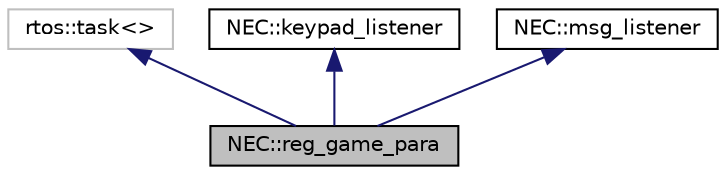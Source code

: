 digraph "NEC::reg_game_para"
{
  edge [fontname="Helvetica",fontsize="10",labelfontname="Helvetica",labelfontsize="10"];
  node [fontname="Helvetica",fontsize="10",shape=record];
  Node0 [label="NEC::reg_game_para",height=0.2,width=0.4,color="black", fillcolor="grey75", style="filled", fontcolor="black"];
  Node1 -> Node0 [dir="back",color="midnightblue",fontsize="10",style="solid",fontname="Helvetica"];
  Node1 [label="rtos::task\<\>",height=0.2,width=0.4,color="grey75", fillcolor="white", style="filled"];
  Node2 -> Node0 [dir="back",color="midnightblue",fontsize="10",style="solid",fontname="Helvetica"];
  Node2 [label="NEC::keypad_listener",height=0.2,width=0.4,color="black", fillcolor="white", style="filled",URL="$classNEC_1_1keypad__listener.html"];
  Node3 -> Node0 [dir="back",color="midnightblue",fontsize="10",style="solid",fontname="Helvetica"];
  Node3 [label="NEC::msg_listener",height=0.2,width=0.4,color="black", fillcolor="white", style="filled",URL="$classNEC_1_1msg__listener.html"];
}
